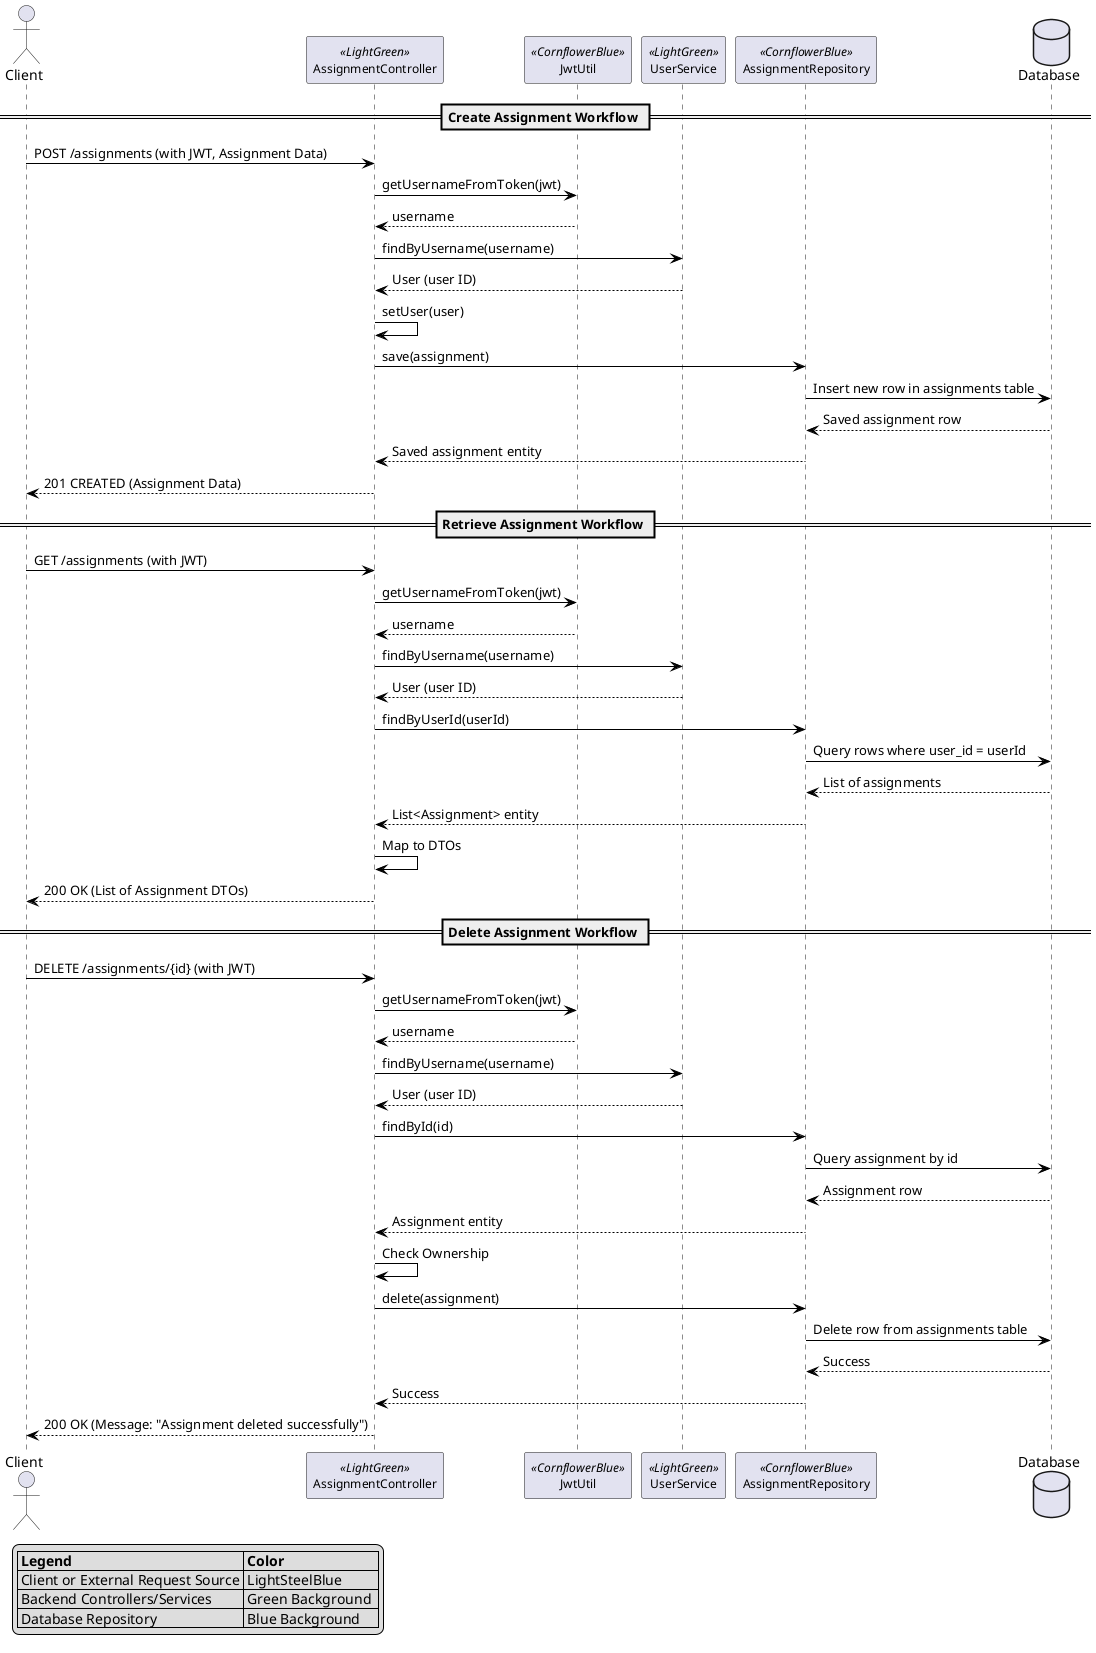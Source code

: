@startuml AssignmentWorkflow

skinparam linetype ortho
skinparam ArrowColor black
skinparam componentBorderColor black
skinparam componentFontSize 10
skinparam participantFontSize 12
skinparam sequenceParticipantBoxBackgroundColor LightSteelBlue

!define NEWCLASS_COLOR CornflowerBlue
!define UPGRADED_COLOR LightGreen

legend left
|= **Legend**                       |= **Color**         |
| Client or External Request Source | LightSteelBlue    |
| Backend Controllers/Services      | Green Background  |
| Database Repository               | Blue Background   |
endlegend

' Client
actor Client as C

' Backend Controllers/Services
participant "AssignmentController" as AC <<UPGRADED_COLOR>>
participant "JwtUtil" as JW <<NEWCLASS_COLOR>>
participant "UserService" as US <<UPGRADED_COLOR>>
participant "AssignmentRepository" as AR <<NEWCLASS_COLOR>>

' Database
database "Database" as DB

== Create Assignment Workflow ==
C -> AC: POST /assignments (with JWT, Assignment Data)
AC -> JW: getUsernameFromToken(jwt)
JW --> AC: username
AC -> US: findByUsername(username)
US --> AC: User (user ID)
AC -> AC: setUser(user)
AC -> AR: save(assignment)
AR -> DB: Insert new row in assignments table
DB --> AR: Saved assignment row
AR --> AC: Saved assignment entity
AC --> C: 201 CREATED (Assignment Data)

== Retrieve Assignment Workflow ==
C -> AC: GET /assignments (with JWT)
AC -> JW: getUsernameFromToken(jwt)
JW --> AC: username
AC -> US: findByUsername(username)
US --> AC: User (user ID)
AC -> AR: findByUserId(userId)
AR -> DB: Query rows where user_id = userId
DB --> AR: List of assignments
AR --> AC: List<Assignment> entity
AC -> AC: Map to DTOs
AC --> C: 200 OK (List of Assignment DTOs)

== Delete Assignment Workflow ==
C -> AC: DELETE /assignments/{id} (with JWT)
AC -> JW: getUsernameFromToken(jwt)
JW --> AC: username
AC -> US: findByUsername(username)
US --> AC: User (user ID)
AC -> AR: findById(id)
AR -> DB: Query assignment by id
DB --> AR: Assignment row
AR --> AC: Assignment entity
AC -> AC: Check Ownership
AC -> AR: delete(assignment)
AR -> DB: Delete row from assignments table
DB --> AR: Success
AR --> AC: Success
AC --> C: 200 OK (Message: "Assignment deleted successfully")

@enduml
